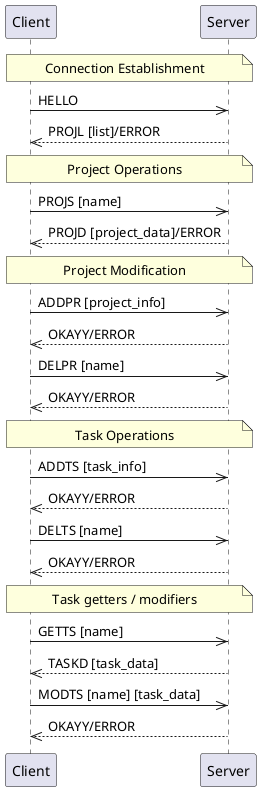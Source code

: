 @startuml
participant Client
    participant Server
    
    Note over Client,Server: Connection Establishment
    Client->>Server: HELLO
    Server-->>Client: PROJL [list]/ERROR
    
    Note over Client,Server: Project Operations   
    Client->>Server: PROJS [name]
    
    Server-->>Client: PROJD [project_data]/ERROR
    
    Note over Client,Server: Project Modification
    Client->>Server: ADDPR [project_info]
    Server-->>Client: OKAYY/ERROR
    
    Client->>Server: DELPR [name]
    Server-->>Client: OKAYY/ERROR
    
    Note over Client,Server: Task Operations
    Client->>Server: ADDTS [task_info]
    Server-->>Client: OKAYY/ERROR
    
    Client->>Server: DELTS [name]
    Server-->>Client: OKAYY/ERROR

    Note over Client,Server: Task getters / modifiers
    Client->>Server: GETTS [name]
    Server-->>Client: TASKD [task_data]

    Client->>Server: MODTS [name] [task_data]
    Server-->>Client: OKAYY/ERROR

@enduml
